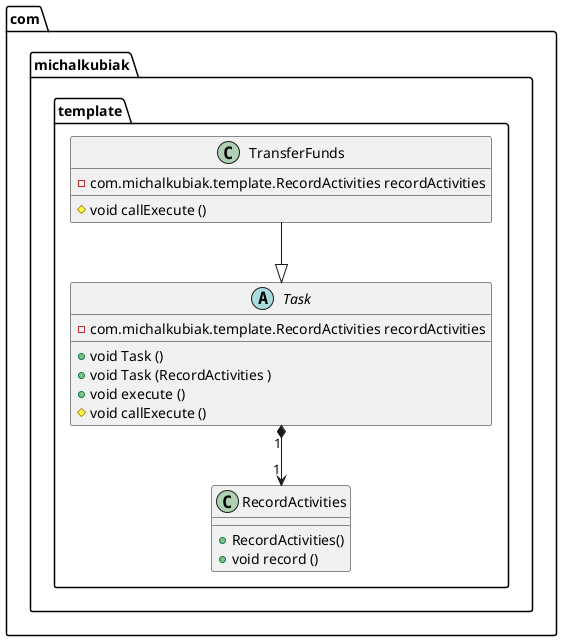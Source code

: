 @startuml 
abstract class com.michalkubiak.template.Task{
- com.michalkubiak.template.RecordActivities recordActivities
+ void Task ()
+ void Task (RecordActivities )
+ void execute ()
# void callExecute ()
}

class com.michalkubiak.template.TransferFunds{
- com.michalkubiak.template.RecordActivities recordActivities
# void callExecute ()
}
class com.michalkubiak.template.RecordActivities{
+ RecordActivities()
+ void record ()
}


com.michalkubiak.template.TransferFunds --|> com.michalkubiak.template.Task
com.michalkubiak.template.Task "1" *--> "1" com.michalkubiak.template.RecordActivities



@enduml
